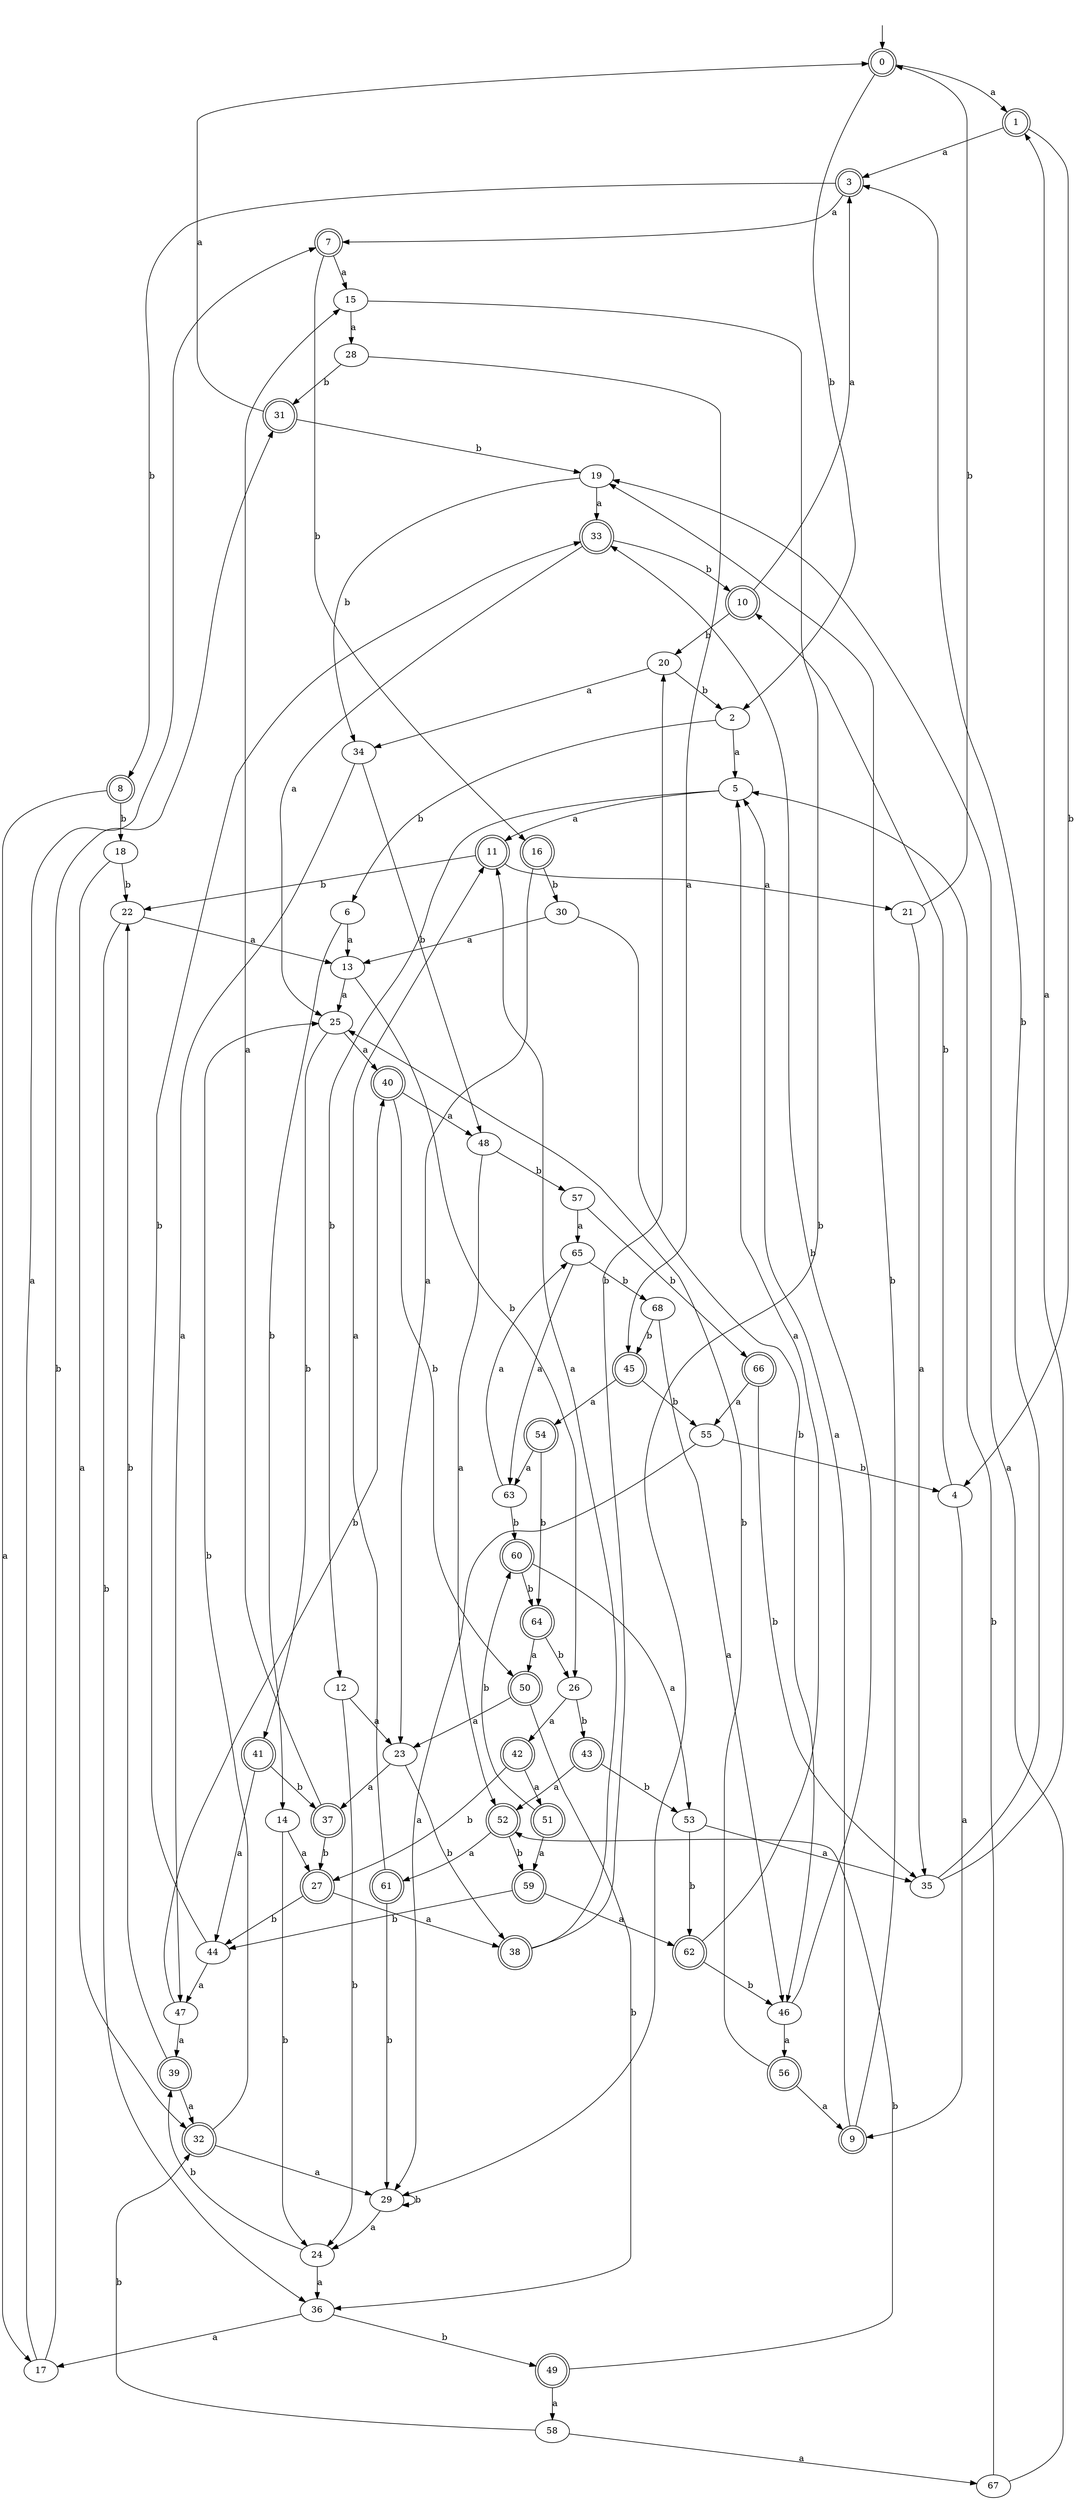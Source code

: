 digraph RandomDFA {
  __start0 [label="", shape=none];
  __start0 -> 0 [label=""];
  0 [shape=circle] [shape=doublecircle]
  0 -> 1 [label="a"]
  0 -> 2 [label="b"]
  1 [shape=doublecircle]
  1 -> 3 [label="a"]
  1 -> 4 [label="b"]
  2
  2 -> 5 [label="a"]
  2 -> 6 [label="b"]
  3 [shape=doublecircle]
  3 -> 7 [label="a"]
  3 -> 8 [label="b"]
  4
  4 -> 9 [label="a"]
  4 -> 10 [label="b"]
  5
  5 -> 11 [label="a"]
  5 -> 12 [label="b"]
  6
  6 -> 13 [label="a"]
  6 -> 14 [label="b"]
  7 [shape=doublecircle]
  7 -> 15 [label="a"]
  7 -> 16 [label="b"]
  8 [shape=doublecircle]
  8 -> 17 [label="a"]
  8 -> 18 [label="b"]
  9 [shape=doublecircle]
  9 -> 5 [label="a"]
  9 -> 19 [label="b"]
  10 [shape=doublecircle]
  10 -> 3 [label="a"]
  10 -> 20 [label="b"]
  11 [shape=doublecircle]
  11 -> 21 [label="a"]
  11 -> 22 [label="b"]
  12
  12 -> 23 [label="a"]
  12 -> 24 [label="b"]
  13
  13 -> 25 [label="a"]
  13 -> 26 [label="b"]
  14
  14 -> 27 [label="a"]
  14 -> 24 [label="b"]
  15
  15 -> 28 [label="a"]
  15 -> 29 [label="b"]
  16 [shape=doublecircle]
  16 -> 23 [label="a"]
  16 -> 30 [label="b"]
  17
  17 -> 7 [label="a"]
  17 -> 31 [label="b"]
  18
  18 -> 32 [label="a"]
  18 -> 22 [label="b"]
  19
  19 -> 33 [label="a"]
  19 -> 34 [label="b"]
  20
  20 -> 34 [label="a"]
  20 -> 2 [label="b"]
  21
  21 -> 35 [label="a"]
  21 -> 0 [label="b"]
  22
  22 -> 13 [label="a"]
  22 -> 36 [label="b"]
  23
  23 -> 37 [label="a"]
  23 -> 38 [label="b"]
  24
  24 -> 36 [label="a"]
  24 -> 39 [label="b"]
  25
  25 -> 40 [label="a"]
  25 -> 41 [label="b"]
  26
  26 -> 42 [label="a"]
  26 -> 43 [label="b"]
  27 [shape=doublecircle]
  27 -> 38 [label="a"]
  27 -> 44 [label="b"]
  28
  28 -> 45 [label="a"]
  28 -> 31 [label="b"]
  29
  29 -> 24 [label="a"]
  29 -> 29 [label="b"]
  30
  30 -> 13 [label="a"]
  30 -> 46 [label="b"]
  31 [shape=doublecircle]
  31 -> 0 [label="a"]
  31 -> 19 [label="b"]
  32 [shape=doublecircle]
  32 -> 29 [label="a"]
  32 -> 25 [label="b"]
  33 [shape=doublecircle]
  33 -> 25 [label="a"]
  33 -> 10 [label="b"]
  34
  34 -> 47 [label="a"]
  34 -> 48 [label="b"]
  35
  35 -> 1 [label="a"]
  35 -> 3 [label="b"]
  36
  36 -> 17 [label="a"]
  36 -> 49 [label="b"]
  37 [shape=doublecircle]
  37 -> 15 [label="a"]
  37 -> 27 [label="b"]
  38 [shape=doublecircle]
  38 -> 11 [label="a"]
  38 -> 20 [label="b"]
  39 [shape=doublecircle]
  39 -> 32 [label="a"]
  39 -> 22 [label="b"]
  40 [shape=doublecircle]
  40 -> 48 [label="a"]
  40 -> 50 [label="b"]
  41 [shape=doublecircle]
  41 -> 44 [label="a"]
  41 -> 37 [label="b"]
  42 [shape=doublecircle]
  42 -> 51 [label="a"]
  42 -> 27 [label="b"]
  43 [shape=doublecircle]
  43 -> 52 [label="a"]
  43 -> 53 [label="b"]
  44
  44 -> 47 [label="a"]
  44 -> 33 [label="b"]
  45 [shape=doublecircle]
  45 -> 54 [label="a"]
  45 -> 55 [label="b"]
  46
  46 -> 56 [label="a"]
  46 -> 33 [label="b"]
  47
  47 -> 39 [label="a"]
  47 -> 40 [label="b"]
  48
  48 -> 52 [label="a"]
  48 -> 57 [label="b"]
  49 [shape=doublecircle]
  49 -> 58 [label="a"]
  49 -> 52 [label="b"]
  50 [shape=doublecircle]
  50 -> 23 [label="a"]
  50 -> 36 [label="b"]
  51 [shape=doublecircle]
  51 -> 59 [label="a"]
  51 -> 60 [label="b"]
  52 [shape=doublecircle]
  52 -> 61 [label="a"]
  52 -> 59 [label="b"]
  53
  53 -> 35 [label="a"]
  53 -> 62 [label="b"]
  54 [shape=doublecircle]
  54 -> 63 [label="a"]
  54 -> 64 [label="b"]
  55
  55 -> 29 [label="a"]
  55 -> 4 [label="b"]
  56 [shape=doublecircle]
  56 -> 9 [label="a"]
  56 -> 25 [label="b"]
  57
  57 -> 65 [label="a"]
  57 -> 66 [label="b"]
  58
  58 -> 67 [label="a"]
  58 -> 32 [label="b"]
  59 [shape=doublecircle]
  59 -> 62 [label="a"]
  59 -> 44 [label="b"]
  60 [shape=doublecircle]
  60 -> 53 [label="a"]
  60 -> 64 [label="b"]
  61 [shape=doublecircle]
  61 -> 11 [label="a"]
  61 -> 29 [label="b"]
  62 [shape=doublecircle]
  62 -> 5 [label="a"]
  62 -> 46 [label="b"]
  63
  63 -> 65 [label="a"]
  63 -> 60 [label="b"]
  64 [shape=doublecircle]
  64 -> 50 [label="a"]
  64 -> 26 [label="b"]
  65
  65 -> 63 [label="a"]
  65 -> 68 [label="b"]
  66 [shape=doublecircle]
  66 -> 55 [label="a"]
  66 -> 35 [label="b"]
  67
  67 -> 19 [label="a"]
  67 -> 5 [label="b"]
  68
  68 -> 46 [label="a"]
  68 -> 45 [label="b"]
}
